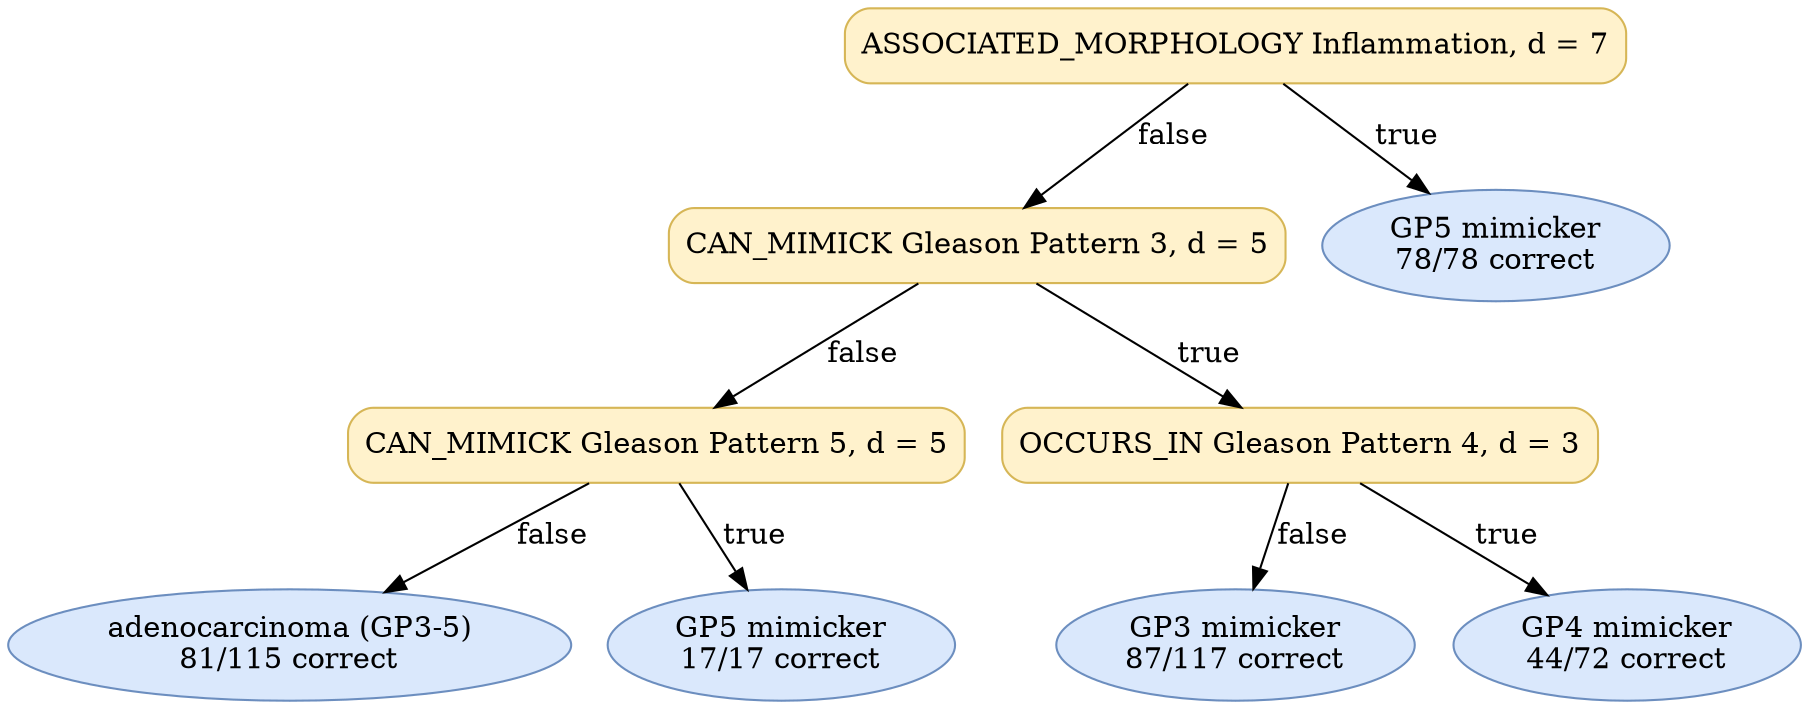 digraph "DT" {
fontname="Times-Roman";
label="";
node [fontname="Times-Roman"];
Node1 [color="#D6B656", fillcolor="#FFF2CC", label="ASSOCIATED_MORPHOLOGY Inflammation, d = 7", shape="box", style="rounded,filled"];
Node2 [color="#D6B656", fillcolor="#FFF2CC", label="CAN_MIMICK Gleason Pattern 3, d = 5", shape="box", style="rounded,filled"];
Node3 [color="#D6B656", fillcolor="#FFF2CC", label="CAN_MIMICK Gleason Pattern 5, d = 5", shape="box", style="rounded,filled"];
Node4 [color="#6C8EBF", fillcolor="#DAE8FC", label=<adenocarcinoma (GP3-5)<br/>81/115 correct>, shape="ellipse", style="rounded,filled"];
Node5 [color="#6C8EBF", fillcolor="#DAE8FC", label=<GP5 mimicker<br/>17/17 correct>, shape="ellipse", style="rounded,filled"];
Node6 [color="#D6B656", fillcolor="#FFF2CC", label="OCCURS_IN Gleason Pattern 4, d = 3", shape="box", style="rounded,filled"];
Node7 [color="#6C8EBF", fillcolor="#DAE8FC", label=<GP3 mimicker<br/>87/117 correct>, shape="ellipse", style="rounded,filled"];
Node8 [color="#6C8EBF", fillcolor="#DAE8FC", label=<GP4 mimicker<br/>44/72 correct>, shape="ellipse", style="rounded,filled"];
Node9 [color="#6C8EBF", fillcolor="#DAE8FC", label=<GP5 mimicker<br/>78/78 correct>, shape="ellipse", style="rounded,filled"];
Node1 -> Node2  [key=0, label="false"];
Node1 -> Node9  [key=0, label="true"];
Node2 -> Node3  [key=0, label="false"];
Node2 -> Node6  [key=0, label="true"];
Node3 -> Node4  [key=0, label="false"];
Node3 -> Node5  [key=0, label="true"];
Node6 -> Node7  [key=0, label="false"];
Node6 -> Node8  [key=0, label="true"];
}
